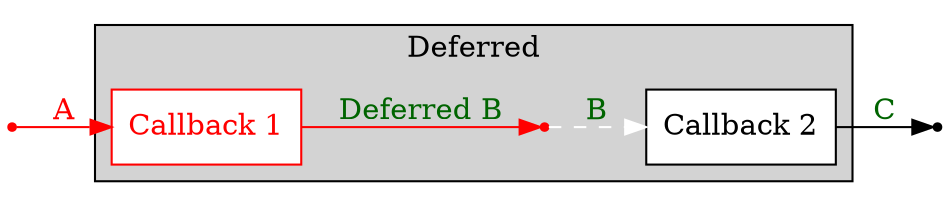 digraph G {

rankdir=LR;

subgraph cluster_deferred {
    style=filled
    node [style=filled,fillcolor=white]
    cb1 -> middle [color=red,fontcolor=darkgreen,label="Deferred B"]
    middle -> cb2 [style=dashed,color=white,fontcolor=darkgreen,label="B"]
    middle [shape=point,color=red,fillcolor=red]
    label="Deferred"
}

input [shape=point,color=red]

input -> cb1 [label="A",fontcolor=red,color=red]
cb2 -> output [label="C",fontcolor=darkgreen]

cb1 [label="Callback 1",shape=rect,color=red,fontcolor=red]
cb2 [label="Callback 2",shape=rect]
output [shape=point]

}
